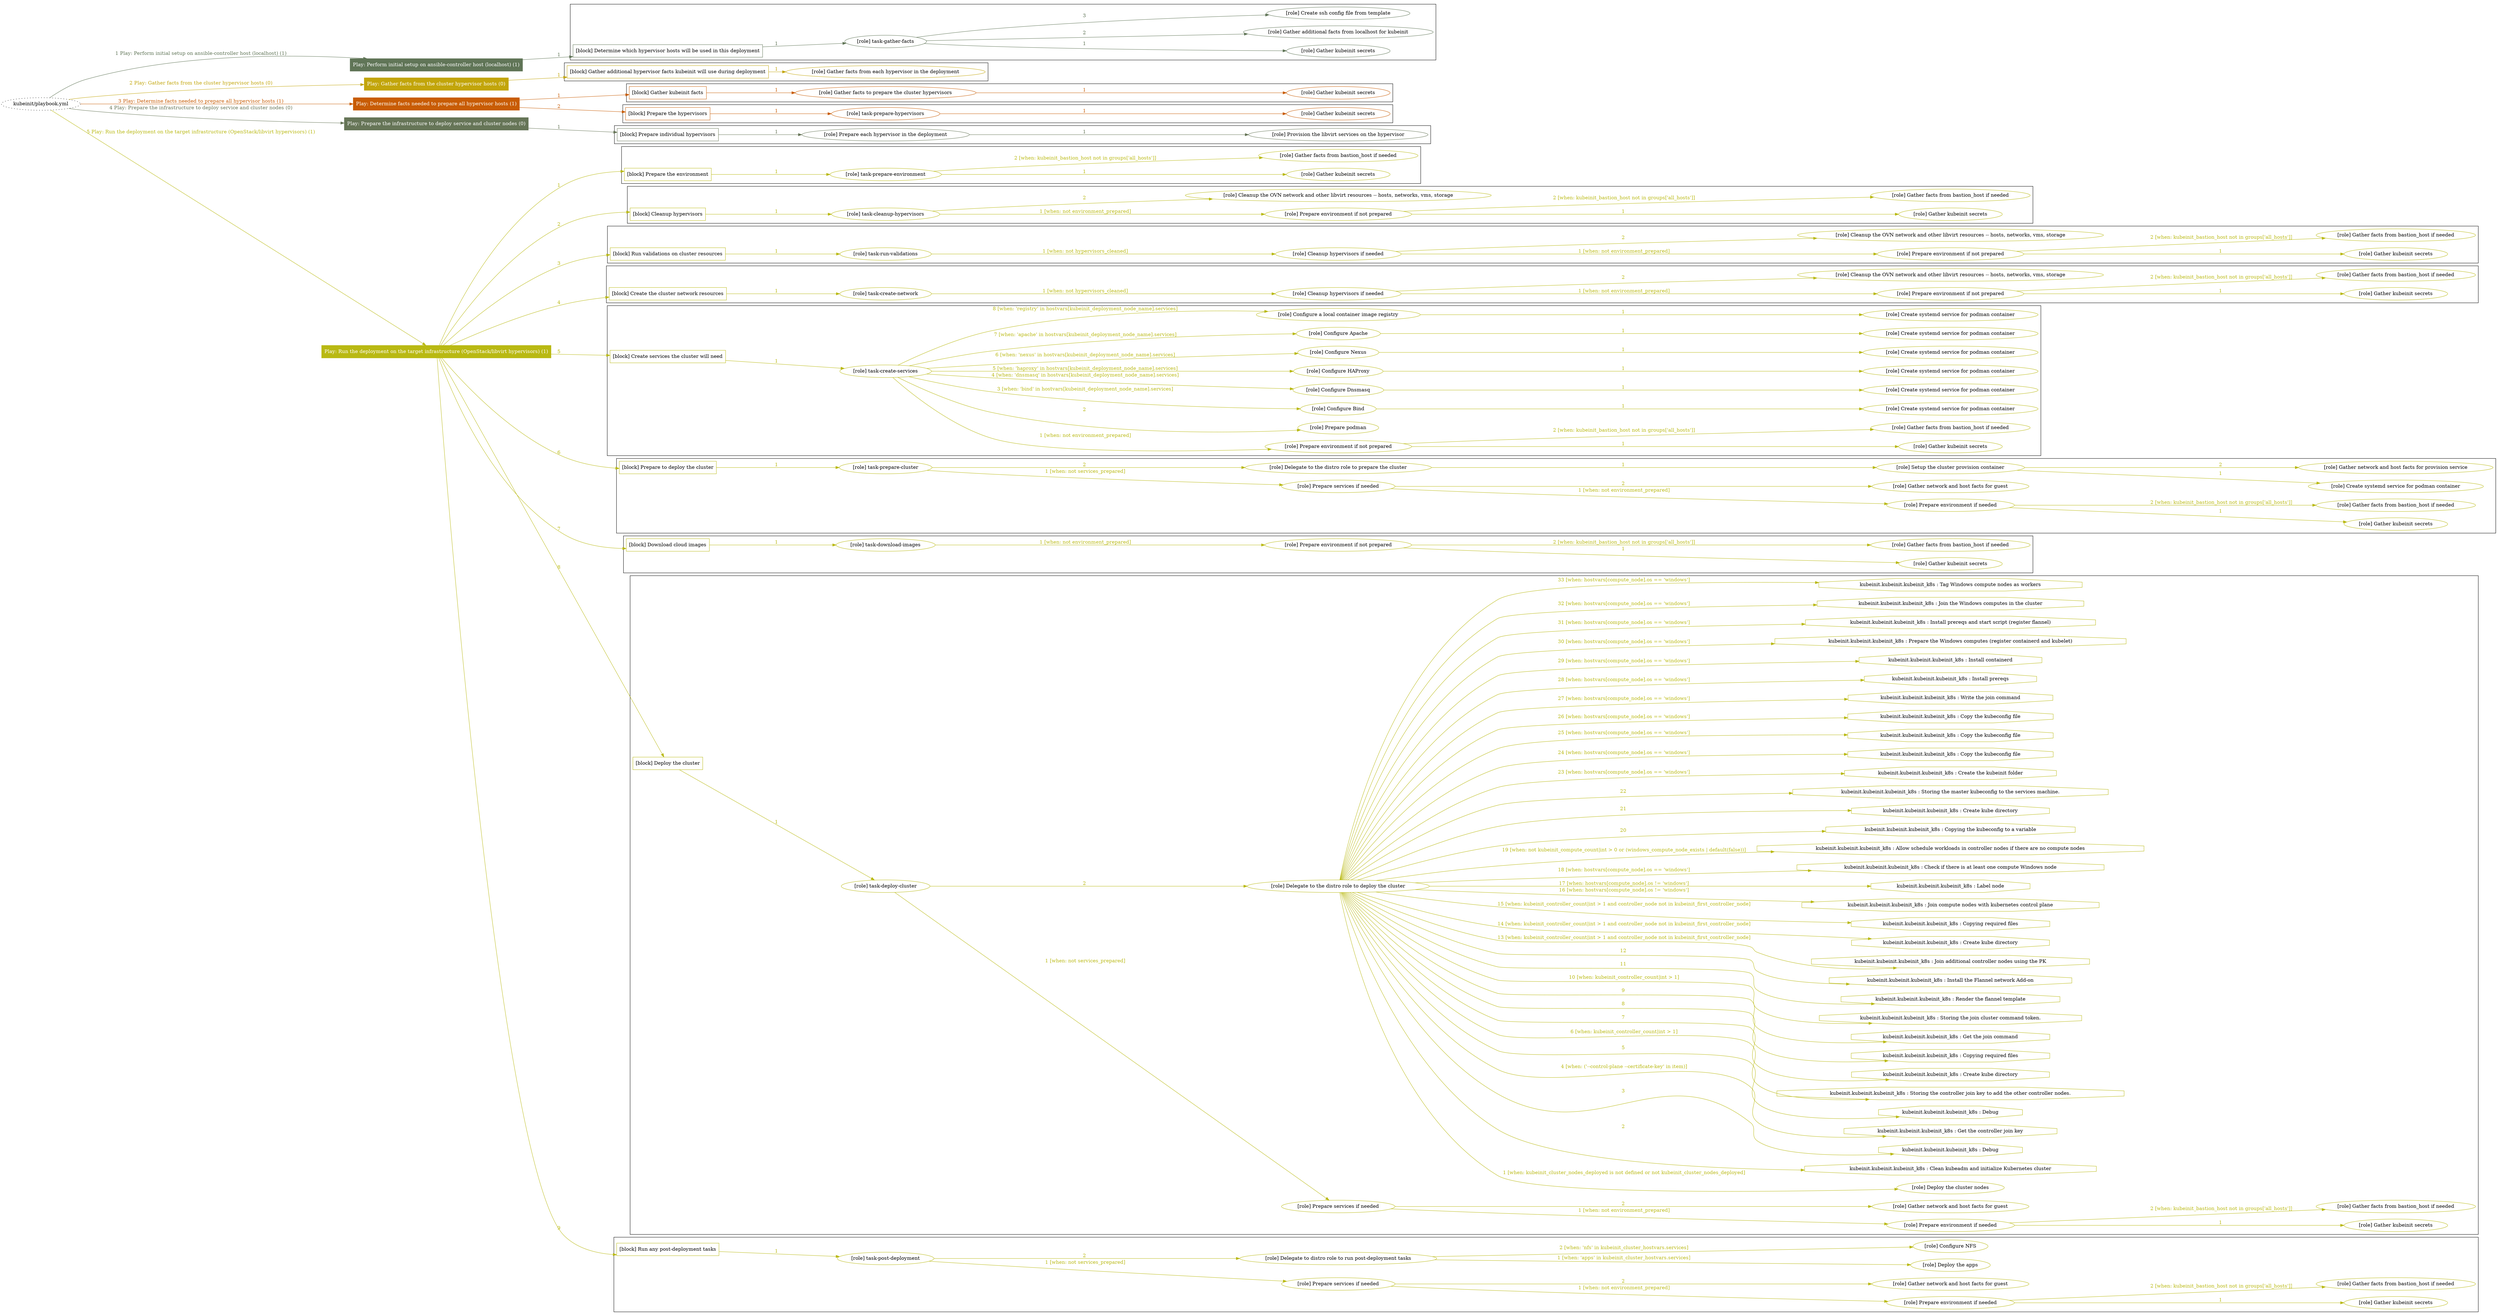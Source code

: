 digraph {
	graph [concentrate=true ordering=in rankdir=LR ratio=fill]
	edge [esep=5 sep=10]
	"kubeinit/playbook.yml" [URL="/home/runner/work/kubeinit/kubeinit/kubeinit/playbook.yml" id=playbook_54e9eeaf style=dotted]
	"kubeinit/playbook.yml" -> play_1efa5067 [label="1 Play: Perform initial setup on ansible-controller host (localhost) (1)" color="#607557" fontcolor="#607557" id=edge_play_1efa5067 labeltooltip="1 Play: Perform initial setup on ansible-controller host (localhost) (1)" tooltip="1 Play: Perform initial setup on ansible-controller host (localhost) (1)"]
	subgraph "Play: Perform initial setup on ansible-controller host (localhost) (1)" {
		play_1efa5067 [label="Play: Perform initial setup on ansible-controller host (localhost) (1)" URL="/home/runner/work/kubeinit/kubeinit/kubeinit/playbook.yml" color="#607557" fontcolor="#ffffff" id=play_1efa5067 shape=box style=filled tooltip=localhost]
		play_1efa5067 -> block_40fecd0d [label=1 color="#607557" fontcolor="#607557" id=edge_block_40fecd0d labeltooltip=1 tooltip=1]
		subgraph cluster_block_40fecd0d {
			block_40fecd0d [label="[block] Determine which hypervisor hosts will be used in this deployment" URL="/home/runner/work/kubeinit/kubeinit/kubeinit/playbook.yml" color="#607557" id=block_40fecd0d labeltooltip="Determine which hypervisor hosts will be used in this deployment" shape=box tooltip="Determine which hypervisor hosts will be used in this deployment"]
			block_40fecd0d -> role_2ac3ee0a [label="1 " color="#607557" fontcolor="#607557" id=edge_role_2ac3ee0a labeltooltip="1 " tooltip="1 "]
			subgraph "task-gather-facts" {
				role_2ac3ee0a [label="[role] task-gather-facts" URL="/home/runner/work/kubeinit/kubeinit/kubeinit/playbook.yml" color="#607557" id=role_2ac3ee0a tooltip="task-gather-facts"]
				role_2ac3ee0a -> role_0bb9c6a7 [label="1 " color="#607557" fontcolor="#607557" id=edge_role_0bb9c6a7 labeltooltip="1 " tooltip="1 "]
				subgraph "Gather kubeinit secrets" {
					role_0bb9c6a7 [label="[role] Gather kubeinit secrets" URL="/home/runner/.ansible/collections/ansible_collections/kubeinit/kubeinit/roles/kubeinit_prepare/tasks/build_hypervisors_group.yml" color="#607557" id=role_0bb9c6a7 tooltip="Gather kubeinit secrets"]
				}
				role_2ac3ee0a -> role_337f8645 [label="2 " color="#607557" fontcolor="#607557" id=edge_role_337f8645 labeltooltip="2 " tooltip="2 "]
				subgraph "Gather additional facts from localhost for kubeinit" {
					role_337f8645 [label="[role] Gather additional facts from localhost for kubeinit" URL="/home/runner/.ansible/collections/ansible_collections/kubeinit/kubeinit/roles/kubeinit_prepare/tasks/build_hypervisors_group.yml" color="#607557" id=role_337f8645 tooltip="Gather additional facts from localhost for kubeinit"]
				}
				role_2ac3ee0a -> role_195460f0 [label="3 " color="#607557" fontcolor="#607557" id=edge_role_195460f0 labeltooltip="3 " tooltip="3 "]
				subgraph "Create ssh config file from template" {
					role_195460f0 [label="[role] Create ssh config file from template" URL="/home/runner/.ansible/collections/ansible_collections/kubeinit/kubeinit/roles/kubeinit_prepare/tasks/build_hypervisors_group.yml" color="#607557" id=role_195460f0 tooltip="Create ssh config file from template"]
				}
			}
		}
	}
	"kubeinit/playbook.yml" -> play_14a6407f [label="2 Play: Gather facts from the cluster hypervisor hosts (0)" color="#c2a50a" fontcolor="#c2a50a" id=edge_play_14a6407f labeltooltip="2 Play: Gather facts from the cluster hypervisor hosts (0)" tooltip="2 Play: Gather facts from the cluster hypervisor hosts (0)"]
	subgraph "Play: Gather facts from the cluster hypervisor hosts (0)" {
		play_14a6407f [label="Play: Gather facts from the cluster hypervisor hosts (0)" URL="/home/runner/work/kubeinit/kubeinit/kubeinit/playbook.yml" color="#c2a50a" fontcolor="#ffffff" id=play_14a6407f shape=box style=filled tooltip="Play: Gather facts from the cluster hypervisor hosts (0)"]
		play_14a6407f -> block_61e99568 [label=1 color="#c2a50a" fontcolor="#c2a50a" id=edge_block_61e99568 labeltooltip=1 tooltip=1]
		subgraph cluster_block_61e99568 {
			block_61e99568 [label="[block] Gather additional hypervisor facts kubeinit will use during deployment" URL="/home/runner/work/kubeinit/kubeinit/kubeinit/playbook.yml" color="#c2a50a" id=block_61e99568 labeltooltip="Gather additional hypervisor facts kubeinit will use during deployment" shape=box tooltip="Gather additional hypervisor facts kubeinit will use during deployment"]
			block_61e99568 -> role_c21340dd [label="1 " color="#c2a50a" fontcolor="#c2a50a" id=edge_role_c21340dd labeltooltip="1 " tooltip="1 "]
			subgraph "Gather facts from each hypervisor in the deployment" {
				role_c21340dd [label="[role] Gather facts from each hypervisor in the deployment" URL="/home/runner/work/kubeinit/kubeinit/kubeinit/playbook.yml" color="#c2a50a" id=role_c21340dd tooltip="Gather facts from each hypervisor in the deployment"]
			}
		}
	}
	"kubeinit/playbook.yml" -> play_262b9ee3 [label="3 Play: Determine facts needed to prepare all hypervisor hosts (1)" color="#c85c04" fontcolor="#c85c04" id=edge_play_262b9ee3 labeltooltip="3 Play: Determine facts needed to prepare all hypervisor hosts (1)" tooltip="3 Play: Determine facts needed to prepare all hypervisor hosts (1)"]
	subgraph "Play: Determine facts needed to prepare all hypervisor hosts (1)" {
		play_262b9ee3 [label="Play: Determine facts needed to prepare all hypervisor hosts (1)" URL="/home/runner/work/kubeinit/kubeinit/kubeinit/playbook.yml" color="#c85c04" fontcolor="#ffffff" id=play_262b9ee3 shape=box style=filled tooltip=localhost]
		play_262b9ee3 -> block_fc51c1d1 [label=1 color="#c85c04" fontcolor="#c85c04" id=edge_block_fc51c1d1 labeltooltip=1 tooltip=1]
		subgraph cluster_block_fc51c1d1 {
			block_fc51c1d1 [label="[block] Gather kubeinit facts" URL="/home/runner/work/kubeinit/kubeinit/kubeinit/playbook.yml" color="#c85c04" id=block_fc51c1d1 labeltooltip="Gather kubeinit facts" shape=box tooltip="Gather kubeinit facts"]
			block_fc51c1d1 -> role_48902b17 [label="1 " color="#c85c04" fontcolor="#c85c04" id=edge_role_48902b17 labeltooltip="1 " tooltip="1 "]
			subgraph "Gather facts to prepare the cluster hypervisors" {
				role_48902b17 [label="[role] Gather facts to prepare the cluster hypervisors" URL="/home/runner/work/kubeinit/kubeinit/kubeinit/playbook.yml" color="#c85c04" id=role_48902b17 tooltip="Gather facts to prepare the cluster hypervisors"]
				role_48902b17 -> role_a875c88d [label="1 " color="#c85c04" fontcolor="#c85c04" id=edge_role_a875c88d labeltooltip="1 " tooltip="1 "]
				subgraph "Gather kubeinit secrets" {
					role_a875c88d [label="[role] Gather kubeinit secrets" URL="/home/runner/.ansible/collections/ansible_collections/kubeinit/kubeinit/roles/kubeinit_prepare/tasks/gather_kubeinit_facts.yml" color="#c85c04" id=role_a875c88d tooltip="Gather kubeinit secrets"]
				}
			}
		}
		play_262b9ee3 -> block_6caa4b85 [label=2 color="#c85c04" fontcolor="#c85c04" id=edge_block_6caa4b85 labeltooltip=2 tooltip=2]
		subgraph cluster_block_6caa4b85 {
			block_6caa4b85 [label="[block] Prepare the hypervisors" URL="/home/runner/work/kubeinit/kubeinit/kubeinit/playbook.yml" color="#c85c04" id=block_6caa4b85 labeltooltip="Prepare the hypervisors" shape=box tooltip="Prepare the hypervisors"]
			block_6caa4b85 -> role_20fb0954 [label="1 " color="#c85c04" fontcolor="#c85c04" id=edge_role_20fb0954 labeltooltip="1 " tooltip="1 "]
			subgraph "task-prepare-hypervisors" {
				role_20fb0954 [label="[role] task-prepare-hypervisors" URL="/home/runner/work/kubeinit/kubeinit/kubeinit/playbook.yml" color="#c85c04" id=role_20fb0954 tooltip="task-prepare-hypervisors"]
				role_20fb0954 -> role_e58660c1 [label="1 " color="#c85c04" fontcolor="#c85c04" id=edge_role_e58660c1 labeltooltip="1 " tooltip="1 "]
				subgraph "Gather kubeinit secrets" {
					role_e58660c1 [label="[role] Gather kubeinit secrets" URL="/home/runner/.ansible/collections/ansible_collections/kubeinit/kubeinit/roles/kubeinit_prepare/tasks/gather_kubeinit_facts.yml" color="#c85c04" id=role_e58660c1 tooltip="Gather kubeinit secrets"]
				}
			}
		}
	}
	"kubeinit/playbook.yml" -> play_c5c5776b [label="4 Play: Prepare the infrastructure to deploy service and cluster nodes (0)" color="#667557" fontcolor="#667557" id=edge_play_c5c5776b labeltooltip="4 Play: Prepare the infrastructure to deploy service and cluster nodes (0)" tooltip="4 Play: Prepare the infrastructure to deploy service and cluster nodes (0)"]
	subgraph "Play: Prepare the infrastructure to deploy service and cluster nodes (0)" {
		play_c5c5776b [label="Play: Prepare the infrastructure to deploy service and cluster nodes (0)" URL="/home/runner/work/kubeinit/kubeinit/kubeinit/playbook.yml" color="#667557" fontcolor="#ffffff" id=play_c5c5776b shape=box style=filled tooltip="Play: Prepare the infrastructure to deploy service and cluster nodes (0)"]
		play_c5c5776b -> block_4f476b91 [label=1 color="#667557" fontcolor="#667557" id=edge_block_4f476b91 labeltooltip=1 tooltip=1]
		subgraph cluster_block_4f476b91 {
			block_4f476b91 [label="[block] Prepare individual hypervisors" URL="/home/runner/work/kubeinit/kubeinit/kubeinit/playbook.yml" color="#667557" id=block_4f476b91 labeltooltip="Prepare individual hypervisors" shape=box tooltip="Prepare individual hypervisors"]
			block_4f476b91 -> role_191b2c66 [label="1 " color="#667557" fontcolor="#667557" id=edge_role_191b2c66 labeltooltip="1 " tooltip="1 "]
			subgraph "Prepare each hypervisor in the deployment" {
				role_191b2c66 [label="[role] Prepare each hypervisor in the deployment" URL="/home/runner/work/kubeinit/kubeinit/kubeinit/playbook.yml" color="#667557" id=role_191b2c66 tooltip="Prepare each hypervisor in the deployment"]
				role_191b2c66 -> role_2546a5d0 [label="1 " color="#667557" fontcolor="#667557" id=edge_role_2546a5d0 labeltooltip="1 " tooltip="1 "]
				subgraph "Provision the libvirt services on the hypervisor" {
					role_2546a5d0 [label="[role] Provision the libvirt services on the hypervisor" URL="/home/runner/.ansible/collections/ansible_collections/kubeinit/kubeinit/roles/kubeinit_prepare/tasks/prepare_hypervisor.yml" color="#667557" id=role_2546a5d0 tooltip="Provision the libvirt services on the hypervisor"]
				}
			}
		}
	}
	"kubeinit/playbook.yml" -> play_6143a1b0 [label="5 Play: Run the deployment on the target infrastructure (OpenStack/libvirt hypervisors) (1)" color="#b9b913" fontcolor="#b9b913" id=edge_play_6143a1b0 labeltooltip="5 Play: Run the deployment on the target infrastructure (OpenStack/libvirt hypervisors) (1)" tooltip="5 Play: Run the deployment on the target infrastructure (OpenStack/libvirt hypervisors) (1)"]
	subgraph "Play: Run the deployment on the target infrastructure (OpenStack/libvirt hypervisors) (1)" {
		play_6143a1b0 [label="Play: Run the deployment on the target infrastructure (OpenStack/libvirt hypervisors) (1)" URL="/home/runner/work/kubeinit/kubeinit/kubeinit/playbook.yml" color="#b9b913" fontcolor="#ffffff" id=play_6143a1b0 shape=box style=filled tooltip=localhost]
		play_6143a1b0 -> block_8cb9ab03 [label=1 color="#b9b913" fontcolor="#b9b913" id=edge_block_8cb9ab03 labeltooltip=1 tooltip=1]
		subgraph cluster_block_8cb9ab03 {
			block_8cb9ab03 [label="[block] Prepare the environment" URL="/home/runner/work/kubeinit/kubeinit/kubeinit/playbook.yml" color="#b9b913" id=block_8cb9ab03 labeltooltip="Prepare the environment" shape=box tooltip="Prepare the environment"]
			block_8cb9ab03 -> role_16449ebe [label="1 " color="#b9b913" fontcolor="#b9b913" id=edge_role_16449ebe labeltooltip="1 " tooltip="1 "]
			subgraph "task-prepare-environment" {
				role_16449ebe [label="[role] task-prepare-environment" URL="/home/runner/work/kubeinit/kubeinit/kubeinit/playbook.yml" color="#b9b913" id=role_16449ebe tooltip="task-prepare-environment"]
				role_16449ebe -> role_ecd74ed0 [label="1 " color="#b9b913" fontcolor="#b9b913" id=edge_role_ecd74ed0 labeltooltip="1 " tooltip="1 "]
				subgraph "Gather kubeinit secrets" {
					role_ecd74ed0 [label="[role] Gather kubeinit secrets" URL="/home/runner/.ansible/collections/ansible_collections/kubeinit/kubeinit/roles/kubeinit_prepare/tasks/gather_kubeinit_facts.yml" color="#b9b913" id=role_ecd74ed0 tooltip="Gather kubeinit secrets"]
				}
				role_16449ebe -> role_c8e0afaa [label="2 [when: kubeinit_bastion_host not in groups['all_hosts']]" color="#b9b913" fontcolor="#b9b913" id=edge_role_c8e0afaa labeltooltip="2 [when: kubeinit_bastion_host not in groups['all_hosts']]" tooltip="2 [when: kubeinit_bastion_host not in groups['all_hosts']]"]
				subgraph "Gather facts from bastion_host if needed" {
					role_c8e0afaa [label="[role] Gather facts from bastion_host if needed" URL="/home/runner/.ansible/collections/ansible_collections/kubeinit/kubeinit/roles/kubeinit_prepare/tasks/main.yml" color="#b9b913" id=role_c8e0afaa tooltip="Gather facts from bastion_host if needed"]
				}
			}
		}
		play_6143a1b0 -> block_e742a335 [label=2 color="#b9b913" fontcolor="#b9b913" id=edge_block_e742a335 labeltooltip=2 tooltip=2]
		subgraph cluster_block_e742a335 {
			block_e742a335 [label="[block] Cleanup hypervisors" URL="/home/runner/work/kubeinit/kubeinit/kubeinit/playbook.yml" color="#b9b913" id=block_e742a335 labeltooltip="Cleanup hypervisors" shape=box tooltip="Cleanup hypervisors"]
			block_e742a335 -> role_fddcb170 [label="1 " color="#b9b913" fontcolor="#b9b913" id=edge_role_fddcb170 labeltooltip="1 " tooltip="1 "]
			subgraph "task-cleanup-hypervisors" {
				role_fddcb170 [label="[role] task-cleanup-hypervisors" URL="/home/runner/work/kubeinit/kubeinit/kubeinit/playbook.yml" color="#b9b913" id=role_fddcb170 tooltip="task-cleanup-hypervisors"]
				role_fddcb170 -> role_d2031df0 [label="1 [when: not environment_prepared]" color="#b9b913" fontcolor="#b9b913" id=edge_role_d2031df0 labeltooltip="1 [when: not environment_prepared]" tooltip="1 [when: not environment_prepared]"]
				subgraph "Prepare environment if not prepared" {
					role_d2031df0 [label="[role] Prepare environment if not prepared" URL="/home/runner/.ansible/collections/ansible_collections/kubeinit/kubeinit/roles/kubeinit_libvirt/tasks/cleanup_hypervisors.yml" color="#b9b913" id=role_d2031df0 tooltip="Prepare environment if not prepared"]
					role_d2031df0 -> role_fd3d2810 [label="1 " color="#b9b913" fontcolor="#b9b913" id=edge_role_fd3d2810 labeltooltip="1 " tooltip="1 "]
					subgraph "Gather kubeinit secrets" {
						role_fd3d2810 [label="[role] Gather kubeinit secrets" URL="/home/runner/.ansible/collections/ansible_collections/kubeinit/kubeinit/roles/kubeinit_prepare/tasks/gather_kubeinit_facts.yml" color="#b9b913" id=role_fd3d2810 tooltip="Gather kubeinit secrets"]
					}
					role_d2031df0 -> role_79b143b8 [label="2 [when: kubeinit_bastion_host not in groups['all_hosts']]" color="#b9b913" fontcolor="#b9b913" id=edge_role_79b143b8 labeltooltip="2 [when: kubeinit_bastion_host not in groups['all_hosts']]" tooltip="2 [when: kubeinit_bastion_host not in groups['all_hosts']]"]
					subgraph "Gather facts from bastion_host if needed" {
						role_79b143b8 [label="[role] Gather facts from bastion_host if needed" URL="/home/runner/.ansible/collections/ansible_collections/kubeinit/kubeinit/roles/kubeinit_prepare/tasks/main.yml" color="#b9b913" id=role_79b143b8 tooltip="Gather facts from bastion_host if needed"]
					}
				}
				role_fddcb170 -> role_967c9c39 [label="2 " color="#b9b913" fontcolor="#b9b913" id=edge_role_967c9c39 labeltooltip="2 " tooltip="2 "]
				subgraph "Cleanup the OVN network and other libvirt resources -- hosts, networks, vms, storage" {
					role_967c9c39 [label="[role] Cleanup the OVN network and other libvirt resources -- hosts, networks, vms, storage" URL="/home/runner/.ansible/collections/ansible_collections/kubeinit/kubeinit/roles/kubeinit_libvirt/tasks/cleanup_hypervisors.yml" color="#b9b913" id=role_967c9c39 tooltip="Cleanup the OVN network and other libvirt resources -- hosts, networks, vms, storage"]
				}
			}
		}
		play_6143a1b0 -> block_7f9fa0f1 [label=3 color="#b9b913" fontcolor="#b9b913" id=edge_block_7f9fa0f1 labeltooltip=3 tooltip=3]
		subgraph cluster_block_7f9fa0f1 {
			block_7f9fa0f1 [label="[block] Run validations on cluster resources" URL="/home/runner/work/kubeinit/kubeinit/kubeinit/playbook.yml" color="#b9b913" id=block_7f9fa0f1 labeltooltip="Run validations on cluster resources" shape=box tooltip="Run validations on cluster resources"]
			block_7f9fa0f1 -> role_63b3f14d [label="1 " color="#b9b913" fontcolor="#b9b913" id=edge_role_63b3f14d labeltooltip="1 " tooltip="1 "]
			subgraph "task-run-validations" {
				role_63b3f14d [label="[role] task-run-validations" URL="/home/runner/work/kubeinit/kubeinit/kubeinit/playbook.yml" color="#b9b913" id=role_63b3f14d tooltip="task-run-validations"]
				role_63b3f14d -> role_bbb2623a [label="1 [when: not hypervisors_cleaned]" color="#b9b913" fontcolor="#b9b913" id=edge_role_bbb2623a labeltooltip="1 [when: not hypervisors_cleaned]" tooltip="1 [when: not hypervisors_cleaned]"]
				subgraph "Cleanup hypervisors if needed" {
					role_bbb2623a [label="[role] Cleanup hypervisors if needed" URL="/home/runner/.ansible/collections/ansible_collections/kubeinit/kubeinit/roles/kubeinit_validations/tasks/main.yml" color="#b9b913" id=role_bbb2623a tooltip="Cleanup hypervisors if needed"]
					role_bbb2623a -> role_2322663f [label="1 [when: not environment_prepared]" color="#b9b913" fontcolor="#b9b913" id=edge_role_2322663f labeltooltip="1 [when: not environment_prepared]" tooltip="1 [when: not environment_prepared]"]
					subgraph "Prepare environment if not prepared" {
						role_2322663f [label="[role] Prepare environment if not prepared" URL="/home/runner/.ansible/collections/ansible_collections/kubeinit/kubeinit/roles/kubeinit_libvirt/tasks/cleanup_hypervisors.yml" color="#b9b913" id=role_2322663f tooltip="Prepare environment if not prepared"]
						role_2322663f -> role_3e4bff2e [label="1 " color="#b9b913" fontcolor="#b9b913" id=edge_role_3e4bff2e labeltooltip="1 " tooltip="1 "]
						subgraph "Gather kubeinit secrets" {
							role_3e4bff2e [label="[role] Gather kubeinit secrets" URL="/home/runner/.ansible/collections/ansible_collections/kubeinit/kubeinit/roles/kubeinit_prepare/tasks/gather_kubeinit_facts.yml" color="#b9b913" id=role_3e4bff2e tooltip="Gather kubeinit secrets"]
						}
						role_2322663f -> role_300aa1fd [label="2 [when: kubeinit_bastion_host not in groups['all_hosts']]" color="#b9b913" fontcolor="#b9b913" id=edge_role_300aa1fd labeltooltip="2 [when: kubeinit_bastion_host not in groups['all_hosts']]" tooltip="2 [when: kubeinit_bastion_host not in groups['all_hosts']]"]
						subgraph "Gather facts from bastion_host if needed" {
							role_300aa1fd [label="[role] Gather facts from bastion_host if needed" URL="/home/runner/.ansible/collections/ansible_collections/kubeinit/kubeinit/roles/kubeinit_prepare/tasks/main.yml" color="#b9b913" id=role_300aa1fd tooltip="Gather facts from bastion_host if needed"]
						}
					}
					role_bbb2623a -> role_253d7508 [label="2 " color="#b9b913" fontcolor="#b9b913" id=edge_role_253d7508 labeltooltip="2 " tooltip="2 "]
					subgraph "Cleanup the OVN network and other libvirt resources -- hosts, networks, vms, storage" {
						role_253d7508 [label="[role] Cleanup the OVN network and other libvirt resources -- hosts, networks, vms, storage" URL="/home/runner/.ansible/collections/ansible_collections/kubeinit/kubeinit/roles/kubeinit_libvirt/tasks/cleanup_hypervisors.yml" color="#b9b913" id=role_253d7508 tooltip="Cleanup the OVN network and other libvirt resources -- hosts, networks, vms, storage"]
					}
				}
			}
		}
		play_6143a1b0 -> block_8fe99a62 [label=4 color="#b9b913" fontcolor="#b9b913" id=edge_block_8fe99a62 labeltooltip=4 tooltip=4]
		subgraph cluster_block_8fe99a62 {
			block_8fe99a62 [label="[block] Create the cluster network resources" URL="/home/runner/work/kubeinit/kubeinit/kubeinit/playbook.yml" color="#b9b913" id=block_8fe99a62 labeltooltip="Create the cluster network resources" shape=box tooltip="Create the cluster network resources"]
			block_8fe99a62 -> role_2a03a2ff [label="1 " color="#b9b913" fontcolor="#b9b913" id=edge_role_2a03a2ff labeltooltip="1 " tooltip="1 "]
			subgraph "task-create-network" {
				role_2a03a2ff [label="[role] task-create-network" URL="/home/runner/work/kubeinit/kubeinit/kubeinit/playbook.yml" color="#b9b913" id=role_2a03a2ff tooltip="task-create-network"]
				role_2a03a2ff -> role_71b7c4d7 [label="1 [when: not hypervisors_cleaned]" color="#b9b913" fontcolor="#b9b913" id=edge_role_71b7c4d7 labeltooltip="1 [when: not hypervisors_cleaned]" tooltip="1 [when: not hypervisors_cleaned]"]
				subgraph "Cleanup hypervisors if needed" {
					role_71b7c4d7 [label="[role] Cleanup hypervisors if needed" URL="/home/runner/.ansible/collections/ansible_collections/kubeinit/kubeinit/roles/kubeinit_libvirt/tasks/create_network.yml" color="#b9b913" id=role_71b7c4d7 tooltip="Cleanup hypervisors if needed"]
					role_71b7c4d7 -> role_00beb539 [label="1 [when: not environment_prepared]" color="#b9b913" fontcolor="#b9b913" id=edge_role_00beb539 labeltooltip="1 [when: not environment_prepared]" tooltip="1 [when: not environment_prepared]"]
					subgraph "Prepare environment if not prepared" {
						role_00beb539 [label="[role] Prepare environment if not prepared" URL="/home/runner/.ansible/collections/ansible_collections/kubeinit/kubeinit/roles/kubeinit_libvirt/tasks/cleanup_hypervisors.yml" color="#b9b913" id=role_00beb539 tooltip="Prepare environment if not prepared"]
						role_00beb539 -> role_397b8929 [label="1 " color="#b9b913" fontcolor="#b9b913" id=edge_role_397b8929 labeltooltip="1 " tooltip="1 "]
						subgraph "Gather kubeinit secrets" {
							role_397b8929 [label="[role] Gather kubeinit secrets" URL="/home/runner/.ansible/collections/ansible_collections/kubeinit/kubeinit/roles/kubeinit_prepare/tasks/gather_kubeinit_facts.yml" color="#b9b913" id=role_397b8929 tooltip="Gather kubeinit secrets"]
						}
						role_00beb539 -> role_f6bf74a6 [label="2 [when: kubeinit_bastion_host not in groups['all_hosts']]" color="#b9b913" fontcolor="#b9b913" id=edge_role_f6bf74a6 labeltooltip="2 [when: kubeinit_bastion_host not in groups['all_hosts']]" tooltip="2 [when: kubeinit_bastion_host not in groups['all_hosts']]"]
						subgraph "Gather facts from bastion_host if needed" {
							role_f6bf74a6 [label="[role] Gather facts from bastion_host if needed" URL="/home/runner/.ansible/collections/ansible_collections/kubeinit/kubeinit/roles/kubeinit_prepare/tasks/main.yml" color="#b9b913" id=role_f6bf74a6 tooltip="Gather facts from bastion_host if needed"]
						}
					}
					role_71b7c4d7 -> role_c1666dd9 [label="2 " color="#b9b913" fontcolor="#b9b913" id=edge_role_c1666dd9 labeltooltip="2 " tooltip="2 "]
					subgraph "Cleanup the OVN network and other libvirt resources -- hosts, networks, vms, storage" {
						role_c1666dd9 [label="[role] Cleanup the OVN network and other libvirt resources -- hosts, networks, vms, storage" URL="/home/runner/.ansible/collections/ansible_collections/kubeinit/kubeinit/roles/kubeinit_libvirt/tasks/cleanup_hypervisors.yml" color="#b9b913" id=role_c1666dd9 tooltip="Cleanup the OVN network and other libvirt resources -- hosts, networks, vms, storage"]
					}
				}
			}
		}
		play_6143a1b0 -> block_e3aec895 [label=5 color="#b9b913" fontcolor="#b9b913" id=edge_block_e3aec895 labeltooltip=5 tooltip=5]
		subgraph cluster_block_e3aec895 {
			block_e3aec895 [label="[block] Create services the cluster will need" URL="/home/runner/work/kubeinit/kubeinit/kubeinit/playbook.yml" color="#b9b913" id=block_e3aec895 labeltooltip="Create services the cluster will need" shape=box tooltip="Create services the cluster will need"]
			block_e3aec895 -> role_189af7e7 [label="1 " color="#b9b913" fontcolor="#b9b913" id=edge_role_189af7e7 labeltooltip="1 " tooltip="1 "]
			subgraph "task-create-services" {
				role_189af7e7 [label="[role] task-create-services" URL="/home/runner/work/kubeinit/kubeinit/kubeinit/playbook.yml" color="#b9b913" id=role_189af7e7 tooltip="task-create-services"]
				role_189af7e7 -> role_256fe294 [label="1 [when: not environment_prepared]" color="#b9b913" fontcolor="#b9b913" id=edge_role_256fe294 labeltooltip="1 [when: not environment_prepared]" tooltip="1 [when: not environment_prepared]"]
				subgraph "Prepare environment if not prepared" {
					role_256fe294 [label="[role] Prepare environment if not prepared" URL="/home/runner/.ansible/collections/ansible_collections/kubeinit/kubeinit/roles/kubeinit_services/tasks/main.yml" color="#b9b913" id=role_256fe294 tooltip="Prepare environment if not prepared"]
					role_256fe294 -> role_3eac35f0 [label="1 " color="#b9b913" fontcolor="#b9b913" id=edge_role_3eac35f0 labeltooltip="1 " tooltip="1 "]
					subgraph "Gather kubeinit secrets" {
						role_3eac35f0 [label="[role] Gather kubeinit secrets" URL="/home/runner/.ansible/collections/ansible_collections/kubeinit/kubeinit/roles/kubeinit_prepare/tasks/gather_kubeinit_facts.yml" color="#b9b913" id=role_3eac35f0 tooltip="Gather kubeinit secrets"]
					}
					role_256fe294 -> role_6d46c560 [label="2 [when: kubeinit_bastion_host not in groups['all_hosts']]" color="#b9b913" fontcolor="#b9b913" id=edge_role_6d46c560 labeltooltip="2 [when: kubeinit_bastion_host not in groups['all_hosts']]" tooltip="2 [when: kubeinit_bastion_host not in groups['all_hosts']]"]
					subgraph "Gather facts from bastion_host if needed" {
						role_6d46c560 [label="[role] Gather facts from bastion_host if needed" URL="/home/runner/.ansible/collections/ansible_collections/kubeinit/kubeinit/roles/kubeinit_prepare/tasks/main.yml" color="#b9b913" id=role_6d46c560 tooltip="Gather facts from bastion_host if needed"]
					}
				}
				role_189af7e7 -> role_1670be9a [label="2 " color="#b9b913" fontcolor="#b9b913" id=edge_role_1670be9a labeltooltip="2 " tooltip="2 "]
				subgraph "Prepare podman" {
					role_1670be9a [label="[role] Prepare podman" URL="/home/runner/.ansible/collections/ansible_collections/kubeinit/kubeinit/roles/kubeinit_services/tasks/00_create_service_pod.yml" color="#b9b913" id=role_1670be9a tooltip="Prepare podman"]
				}
				role_189af7e7 -> role_79d3f428 [label="3 [when: 'bind' in hostvars[kubeinit_deployment_node_name].services]" color="#b9b913" fontcolor="#b9b913" id=edge_role_79d3f428 labeltooltip="3 [when: 'bind' in hostvars[kubeinit_deployment_node_name].services]" tooltip="3 [when: 'bind' in hostvars[kubeinit_deployment_node_name].services]"]
				subgraph "Configure Bind" {
					role_79d3f428 [label="[role] Configure Bind" URL="/home/runner/.ansible/collections/ansible_collections/kubeinit/kubeinit/roles/kubeinit_services/tasks/start_services_containers.yml" color="#b9b913" id=role_79d3f428 tooltip="Configure Bind"]
					role_79d3f428 -> role_f3c29431 [label="1 " color="#b9b913" fontcolor="#b9b913" id=edge_role_f3c29431 labeltooltip="1 " tooltip="1 "]
					subgraph "Create systemd service for podman container" {
						role_f3c29431 [label="[role] Create systemd service for podman container" URL="/home/runner/.ansible/collections/ansible_collections/kubeinit/kubeinit/roles/kubeinit_bind/tasks/main.yml" color="#b9b913" id=role_f3c29431 tooltip="Create systemd service for podman container"]
					}
				}
				role_189af7e7 -> role_8db40d9c [label="4 [when: 'dnsmasq' in hostvars[kubeinit_deployment_node_name].services]" color="#b9b913" fontcolor="#b9b913" id=edge_role_8db40d9c labeltooltip="4 [when: 'dnsmasq' in hostvars[kubeinit_deployment_node_name].services]" tooltip="4 [when: 'dnsmasq' in hostvars[kubeinit_deployment_node_name].services]"]
				subgraph "Configure Dnsmasq" {
					role_8db40d9c [label="[role] Configure Dnsmasq" URL="/home/runner/.ansible/collections/ansible_collections/kubeinit/kubeinit/roles/kubeinit_services/tasks/start_services_containers.yml" color="#b9b913" id=role_8db40d9c tooltip="Configure Dnsmasq"]
					role_8db40d9c -> role_37400744 [label="1 " color="#b9b913" fontcolor="#b9b913" id=edge_role_37400744 labeltooltip="1 " tooltip="1 "]
					subgraph "Create systemd service for podman container" {
						role_37400744 [label="[role] Create systemd service for podman container" URL="/home/runner/.ansible/collections/ansible_collections/kubeinit/kubeinit/roles/kubeinit_dnsmasq/tasks/main.yml" color="#b9b913" id=role_37400744 tooltip="Create systemd service for podman container"]
					}
				}
				role_189af7e7 -> role_9ae14ee4 [label="5 [when: 'haproxy' in hostvars[kubeinit_deployment_node_name].services]" color="#b9b913" fontcolor="#b9b913" id=edge_role_9ae14ee4 labeltooltip="5 [when: 'haproxy' in hostvars[kubeinit_deployment_node_name].services]" tooltip="5 [when: 'haproxy' in hostvars[kubeinit_deployment_node_name].services]"]
				subgraph "Configure HAProxy" {
					role_9ae14ee4 [label="[role] Configure HAProxy" URL="/home/runner/.ansible/collections/ansible_collections/kubeinit/kubeinit/roles/kubeinit_services/tasks/start_services_containers.yml" color="#b9b913" id=role_9ae14ee4 tooltip="Configure HAProxy"]
					role_9ae14ee4 -> role_b06118db [label="1 " color="#b9b913" fontcolor="#b9b913" id=edge_role_b06118db labeltooltip="1 " tooltip="1 "]
					subgraph "Create systemd service for podman container" {
						role_b06118db [label="[role] Create systemd service for podman container" URL="/home/runner/.ansible/collections/ansible_collections/kubeinit/kubeinit/roles/kubeinit_haproxy/tasks/main.yml" color="#b9b913" id=role_b06118db tooltip="Create systemd service for podman container"]
					}
				}
				role_189af7e7 -> role_ff5b8202 [label="6 [when: 'nexus' in hostvars[kubeinit_deployment_node_name].services]" color="#b9b913" fontcolor="#b9b913" id=edge_role_ff5b8202 labeltooltip="6 [when: 'nexus' in hostvars[kubeinit_deployment_node_name].services]" tooltip="6 [when: 'nexus' in hostvars[kubeinit_deployment_node_name].services]"]
				subgraph "Configure Nexus" {
					role_ff5b8202 [label="[role] Configure Nexus" URL="/home/runner/.ansible/collections/ansible_collections/kubeinit/kubeinit/roles/kubeinit_services/tasks/start_services_containers.yml" color="#b9b913" id=role_ff5b8202 tooltip="Configure Nexus"]
					role_ff5b8202 -> role_6fde3bf1 [label="1 " color="#b9b913" fontcolor="#b9b913" id=edge_role_6fde3bf1 labeltooltip="1 " tooltip="1 "]
					subgraph "Create systemd service for podman container" {
						role_6fde3bf1 [label="[role] Create systemd service for podman container" URL="/home/runner/.ansible/collections/ansible_collections/kubeinit/kubeinit/roles/kubeinit_nexus/tasks/main.yml" color="#b9b913" id=role_6fde3bf1 tooltip="Create systemd service for podman container"]
					}
				}
				role_189af7e7 -> role_9617a3c2 [label="7 [when: 'apache' in hostvars[kubeinit_deployment_node_name].services]" color="#b9b913" fontcolor="#b9b913" id=edge_role_9617a3c2 labeltooltip="7 [when: 'apache' in hostvars[kubeinit_deployment_node_name].services]" tooltip="7 [when: 'apache' in hostvars[kubeinit_deployment_node_name].services]"]
				subgraph "Configure Apache" {
					role_9617a3c2 [label="[role] Configure Apache" URL="/home/runner/.ansible/collections/ansible_collections/kubeinit/kubeinit/roles/kubeinit_services/tasks/start_services_containers.yml" color="#b9b913" id=role_9617a3c2 tooltip="Configure Apache"]
					role_9617a3c2 -> role_aabe4f9f [label="1 " color="#b9b913" fontcolor="#b9b913" id=edge_role_aabe4f9f labeltooltip="1 " tooltip="1 "]
					subgraph "Create systemd service for podman container" {
						role_aabe4f9f [label="[role] Create systemd service for podman container" URL="/home/runner/.ansible/collections/ansible_collections/kubeinit/kubeinit/roles/kubeinit_apache/tasks/main.yml" color="#b9b913" id=role_aabe4f9f tooltip="Create systemd service for podman container"]
					}
				}
				role_189af7e7 -> role_1e37d2ee [label="8 [when: 'registry' in hostvars[kubeinit_deployment_node_name].services]" color="#b9b913" fontcolor="#b9b913" id=edge_role_1e37d2ee labeltooltip="8 [when: 'registry' in hostvars[kubeinit_deployment_node_name].services]" tooltip="8 [when: 'registry' in hostvars[kubeinit_deployment_node_name].services]"]
				subgraph "Configure a local container image registry" {
					role_1e37d2ee [label="[role] Configure a local container image registry" URL="/home/runner/.ansible/collections/ansible_collections/kubeinit/kubeinit/roles/kubeinit_services/tasks/start_services_containers.yml" color="#b9b913" id=role_1e37d2ee tooltip="Configure a local container image registry"]
					role_1e37d2ee -> role_c736b9dd [label="1 " color="#b9b913" fontcolor="#b9b913" id=edge_role_c736b9dd labeltooltip="1 " tooltip="1 "]
					subgraph "Create systemd service for podman container" {
						role_c736b9dd [label="[role] Create systemd service for podman container" URL="/home/runner/.ansible/collections/ansible_collections/kubeinit/kubeinit/roles/kubeinit_registry/tasks/main.yml" color="#b9b913" id=role_c736b9dd tooltip="Create systemd service for podman container"]
					}
				}
			}
		}
		play_6143a1b0 -> block_d93bb419 [label=6 color="#b9b913" fontcolor="#b9b913" id=edge_block_d93bb419 labeltooltip=6 tooltip=6]
		subgraph cluster_block_d93bb419 {
			block_d93bb419 [label="[block] Prepare to deploy the cluster" URL="/home/runner/work/kubeinit/kubeinit/kubeinit/playbook.yml" color="#b9b913" id=block_d93bb419 labeltooltip="Prepare to deploy the cluster" shape=box tooltip="Prepare to deploy the cluster"]
			block_d93bb419 -> role_d657c39a [label="1 " color="#b9b913" fontcolor="#b9b913" id=edge_role_d657c39a labeltooltip="1 " tooltip="1 "]
			subgraph "task-prepare-cluster" {
				role_d657c39a [label="[role] task-prepare-cluster" URL="/home/runner/work/kubeinit/kubeinit/kubeinit/playbook.yml" color="#b9b913" id=role_d657c39a tooltip="task-prepare-cluster"]
				role_d657c39a -> role_a3458354 [label="1 [when: not services_prepared]" color="#b9b913" fontcolor="#b9b913" id=edge_role_a3458354 labeltooltip="1 [when: not services_prepared]" tooltip="1 [when: not services_prepared]"]
				subgraph "Prepare services if needed" {
					role_a3458354 [label="[role] Prepare services if needed" URL="/home/runner/.ansible/collections/ansible_collections/kubeinit/kubeinit/roles/kubeinit_prepare/tasks/prepare_cluster.yml" color="#b9b913" id=role_a3458354 tooltip="Prepare services if needed"]
					role_a3458354 -> role_bfc1cc23 [label="1 [when: not environment_prepared]" color="#b9b913" fontcolor="#b9b913" id=edge_role_bfc1cc23 labeltooltip="1 [when: not environment_prepared]" tooltip="1 [when: not environment_prepared]"]
					subgraph "Prepare environment if needed" {
						role_bfc1cc23 [label="[role] Prepare environment if needed" URL="/home/runner/.ansible/collections/ansible_collections/kubeinit/kubeinit/roles/kubeinit_services/tasks/prepare_services.yml" color="#b9b913" id=role_bfc1cc23 tooltip="Prepare environment if needed"]
						role_bfc1cc23 -> role_b560c7f7 [label="1 " color="#b9b913" fontcolor="#b9b913" id=edge_role_b560c7f7 labeltooltip="1 " tooltip="1 "]
						subgraph "Gather kubeinit secrets" {
							role_b560c7f7 [label="[role] Gather kubeinit secrets" URL="/home/runner/.ansible/collections/ansible_collections/kubeinit/kubeinit/roles/kubeinit_prepare/tasks/gather_kubeinit_facts.yml" color="#b9b913" id=role_b560c7f7 tooltip="Gather kubeinit secrets"]
						}
						role_bfc1cc23 -> role_4afcfeaa [label="2 [when: kubeinit_bastion_host not in groups['all_hosts']]" color="#b9b913" fontcolor="#b9b913" id=edge_role_4afcfeaa labeltooltip="2 [when: kubeinit_bastion_host not in groups['all_hosts']]" tooltip="2 [when: kubeinit_bastion_host not in groups['all_hosts']]"]
						subgraph "Gather facts from bastion_host if needed" {
							role_4afcfeaa [label="[role] Gather facts from bastion_host if needed" URL="/home/runner/.ansible/collections/ansible_collections/kubeinit/kubeinit/roles/kubeinit_prepare/tasks/main.yml" color="#b9b913" id=role_4afcfeaa tooltip="Gather facts from bastion_host if needed"]
						}
					}
					role_a3458354 -> role_5448fa2e [label="2 " color="#b9b913" fontcolor="#b9b913" id=edge_role_5448fa2e labeltooltip="2 " tooltip="2 "]
					subgraph "Gather network and host facts for guest" {
						role_5448fa2e [label="[role] Gather network and host facts for guest" URL="/home/runner/.ansible/collections/ansible_collections/kubeinit/kubeinit/roles/kubeinit_services/tasks/prepare_services.yml" color="#b9b913" id=role_5448fa2e tooltip="Gather network and host facts for guest"]
					}
				}
				role_d657c39a -> role_33f57c20 [label="2 " color="#b9b913" fontcolor="#b9b913" id=edge_role_33f57c20 labeltooltip="2 " tooltip="2 "]
				subgraph "Delegate to the distro role to prepare the cluster" {
					role_33f57c20 [label="[role] Delegate to the distro role to prepare the cluster" URL="/home/runner/.ansible/collections/ansible_collections/kubeinit/kubeinit/roles/kubeinit_prepare/tasks/prepare_cluster.yml" color="#b9b913" id=role_33f57c20 tooltip="Delegate to the distro role to prepare the cluster"]
					role_33f57c20 -> role_a63c9064 [label="1 " color="#b9b913" fontcolor="#b9b913" id=edge_role_a63c9064 labeltooltip="1 " tooltip="1 "]
					subgraph "Setup the cluster provision container" {
						role_a63c9064 [label="[role] Setup the cluster provision container" URL="/home/runner/.ansible/collections/ansible_collections/kubeinit/kubeinit/roles/kubeinit_k8s/tasks/prepare_cluster.yml" color="#b9b913" id=role_a63c9064 tooltip="Setup the cluster provision container"]
						role_a63c9064 -> role_953d06f4 [label="1 " color="#b9b913" fontcolor="#b9b913" id=edge_role_953d06f4 labeltooltip="1 " tooltip="1 "]
						subgraph "Create systemd service for podman container" {
							role_953d06f4 [label="[role] Create systemd service for podman container" URL="/home/runner/.ansible/collections/ansible_collections/kubeinit/kubeinit/roles/kubeinit_services/tasks/create_provision_container.yml" color="#b9b913" id=role_953d06f4 tooltip="Create systemd service for podman container"]
						}
						role_a63c9064 -> role_05aa1b51 [label="2 " color="#b9b913" fontcolor="#b9b913" id=edge_role_05aa1b51 labeltooltip="2 " tooltip="2 "]
						subgraph "Gather network and host facts for provision service" {
							role_05aa1b51 [label="[role] Gather network and host facts for provision service" URL="/home/runner/.ansible/collections/ansible_collections/kubeinit/kubeinit/roles/kubeinit_services/tasks/create_provision_container.yml" color="#b9b913" id=role_05aa1b51 tooltip="Gather network and host facts for provision service"]
						}
					}
				}
			}
		}
		play_6143a1b0 -> block_af2e948f [label=7 color="#b9b913" fontcolor="#b9b913" id=edge_block_af2e948f labeltooltip=7 tooltip=7]
		subgraph cluster_block_af2e948f {
			block_af2e948f [label="[block] Download cloud images" URL="/home/runner/work/kubeinit/kubeinit/kubeinit/playbook.yml" color="#b9b913" id=block_af2e948f labeltooltip="Download cloud images" shape=box tooltip="Download cloud images"]
			block_af2e948f -> role_308f839e [label="1 " color="#b9b913" fontcolor="#b9b913" id=edge_role_308f839e labeltooltip="1 " tooltip="1 "]
			subgraph "task-download-images" {
				role_308f839e [label="[role] task-download-images" URL="/home/runner/work/kubeinit/kubeinit/kubeinit/playbook.yml" color="#b9b913" id=role_308f839e tooltip="task-download-images"]
				role_308f839e -> role_4c3537ee [label="1 [when: not environment_prepared]" color="#b9b913" fontcolor="#b9b913" id=edge_role_4c3537ee labeltooltip="1 [when: not environment_prepared]" tooltip="1 [when: not environment_prepared]"]
				subgraph "Prepare environment if not prepared" {
					role_4c3537ee [label="[role] Prepare environment if not prepared" URL="/home/runner/.ansible/collections/ansible_collections/kubeinit/kubeinit/roles/kubeinit_libvirt/tasks/download_cloud_images.yml" color="#b9b913" id=role_4c3537ee tooltip="Prepare environment if not prepared"]
					role_4c3537ee -> role_6a225164 [label="1 " color="#b9b913" fontcolor="#b9b913" id=edge_role_6a225164 labeltooltip="1 " tooltip="1 "]
					subgraph "Gather kubeinit secrets" {
						role_6a225164 [label="[role] Gather kubeinit secrets" URL="/home/runner/.ansible/collections/ansible_collections/kubeinit/kubeinit/roles/kubeinit_prepare/tasks/gather_kubeinit_facts.yml" color="#b9b913" id=role_6a225164 tooltip="Gather kubeinit secrets"]
					}
					role_4c3537ee -> role_e7da3a96 [label="2 [when: kubeinit_bastion_host not in groups['all_hosts']]" color="#b9b913" fontcolor="#b9b913" id=edge_role_e7da3a96 labeltooltip="2 [when: kubeinit_bastion_host not in groups['all_hosts']]" tooltip="2 [when: kubeinit_bastion_host not in groups['all_hosts']]"]
					subgraph "Gather facts from bastion_host if needed" {
						role_e7da3a96 [label="[role] Gather facts from bastion_host if needed" URL="/home/runner/.ansible/collections/ansible_collections/kubeinit/kubeinit/roles/kubeinit_prepare/tasks/main.yml" color="#b9b913" id=role_e7da3a96 tooltip="Gather facts from bastion_host if needed"]
					}
				}
			}
		}
		play_6143a1b0 -> block_4fb0a275 [label=8 color="#b9b913" fontcolor="#b9b913" id=edge_block_4fb0a275 labeltooltip=8 tooltip=8]
		subgraph cluster_block_4fb0a275 {
			block_4fb0a275 [label="[block] Deploy the cluster" URL="/home/runner/work/kubeinit/kubeinit/kubeinit/playbook.yml" color="#b9b913" id=block_4fb0a275 labeltooltip="Deploy the cluster" shape=box tooltip="Deploy the cluster"]
			block_4fb0a275 -> role_bfc7d141 [label="1 " color="#b9b913" fontcolor="#b9b913" id=edge_role_bfc7d141 labeltooltip="1 " tooltip="1 "]
			subgraph "task-deploy-cluster" {
				role_bfc7d141 [label="[role] task-deploy-cluster" URL="/home/runner/work/kubeinit/kubeinit/kubeinit/playbook.yml" color="#b9b913" id=role_bfc7d141 tooltip="task-deploy-cluster"]
				role_bfc7d141 -> role_9141d821 [label="1 [when: not services_prepared]" color="#b9b913" fontcolor="#b9b913" id=edge_role_9141d821 labeltooltip="1 [when: not services_prepared]" tooltip="1 [when: not services_prepared]"]
				subgraph "Prepare services if needed" {
					role_9141d821 [label="[role] Prepare services if needed" URL="/home/runner/.ansible/collections/ansible_collections/kubeinit/kubeinit/roles/kubeinit_prepare/tasks/deploy_cluster.yml" color="#b9b913" id=role_9141d821 tooltip="Prepare services if needed"]
					role_9141d821 -> role_b6f6f288 [label="1 [when: not environment_prepared]" color="#b9b913" fontcolor="#b9b913" id=edge_role_b6f6f288 labeltooltip="1 [when: not environment_prepared]" tooltip="1 [when: not environment_prepared]"]
					subgraph "Prepare environment if needed" {
						role_b6f6f288 [label="[role] Prepare environment if needed" URL="/home/runner/.ansible/collections/ansible_collections/kubeinit/kubeinit/roles/kubeinit_services/tasks/prepare_services.yml" color="#b9b913" id=role_b6f6f288 tooltip="Prepare environment if needed"]
						role_b6f6f288 -> role_44e00a42 [label="1 " color="#b9b913" fontcolor="#b9b913" id=edge_role_44e00a42 labeltooltip="1 " tooltip="1 "]
						subgraph "Gather kubeinit secrets" {
							role_44e00a42 [label="[role] Gather kubeinit secrets" URL="/home/runner/.ansible/collections/ansible_collections/kubeinit/kubeinit/roles/kubeinit_prepare/tasks/gather_kubeinit_facts.yml" color="#b9b913" id=role_44e00a42 tooltip="Gather kubeinit secrets"]
						}
						role_b6f6f288 -> role_4a761a81 [label="2 [when: kubeinit_bastion_host not in groups['all_hosts']]" color="#b9b913" fontcolor="#b9b913" id=edge_role_4a761a81 labeltooltip="2 [when: kubeinit_bastion_host not in groups['all_hosts']]" tooltip="2 [when: kubeinit_bastion_host not in groups['all_hosts']]"]
						subgraph "Gather facts from bastion_host if needed" {
							role_4a761a81 [label="[role] Gather facts from bastion_host if needed" URL="/home/runner/.ansible/collections/ansible_collections/kubeinit/kubeinit/roles/kubeinit_prepare/tasks/main.yml" color="#b9b913" id=role_4a761a81 tooltip="Gather facts from bastion_host if needed"]
						}
					}
					role_9141d821 -> role_9085f883 [label="2 " color="#b9b913" fontcolor="#b9b913" id=edge_role_9085f883 labeltooltip="2 " tooltip="2 "]
					subgraph "Gather network and host facts for guest" {
						role_9085f883 [label="[role] Gather network and host facts for guest" URL="/home/runner/.ansible/collections/ansible_collections/kubeinit/kubeinit/roles/kubeinit_services/tasks/prepare_services.yml" color="#b9b913" id=role_9085f883 tooltip="Gather network and host facts for guest"]
					}
				}
				role_bfc7d141 -> role_41d40b22 [label="2 " color="#b9b913" fontcolor="#b9b913" id=edge_role_41d40b22 labeltooltip="2 " tooltip="2 "]
				subgraph "Delegate to the distro role to deploy the cluster" {
					role_41d40b22 [label="[role] Delegate to the distro role to deploy the cluster" URL="/home/runner/.ansible/collections/ansible_collections/kubeinit/kubeinit/roles/kubeinit_prepare/tasks/deploy_cluster.yml" color="#b9b913" id=role_41d40b22 tooltip="Delegate to the distro role to deploy the cluster"]
					role_41d40b22 -> role_06b7f457 [label="1 [when: kubeinit_cluster_nodes_deployed is not defined or not kubeinit_cluster_nodes_deployed]" color="#b9b913" fontcolor="#b9b913" id=edge_role_06b7f457 labeltooltip="1 [when: kubeinit_cluster_nodes_deployed is not defined or not kubeinit_cluster_nodes_deployed]" tooltip="1 [when: kubeinit_cluster_nodes_deployed is not defined or not kubeinit_cluster_nodes_deployed]"]
					subgraph "Deploy the cluster nodes" {
						role_06b7f457 [label="[role] Deploy the cluster nodes" URL="/home/runner/.ansible/collections/ansible_collections/kubeinit/kubeinit/roles/kubeinit_k8s/tasks/main.yml" color="#b9b913" id=role_06b7f457 tooltip="Deploy the cluster nodes"]
					}
					task_9d3db7b8 [label="kubeinit.kubeinit.kubeinit_k8s : Clean kubeadm and initialize Kubernetes cluster" URL="/home/runner/.ansible/collections/ansible_collections/kubeinit/kubeinit/roles/kubeinit_k8s/tasks/main.yml" color="#b9b913" id=task_9d3db7b8 shape=octagon tooltip="kubeinit.kubeinit.kubeinit_k8s : Clean kubeadm and initialize Kubernetes cluster"]
					role_41d40b22 -> task_9d3db7b8 [label="2 " color="#b9b913" fontcolor="#b9b913" id=edge_task_9d3db7b8 labeltooltip="2 " tooltip="2 "]
					task_0fd6310f [label="kubeinit.kubeinit.kubeinit_k8s : Debug" URL="/home/runner/.ansible/collections/ansible_collections/kubeinit/kubeinit/roles/kubeinit_k8s/tasks/main.yml" color="#b9b913" id=task_0fd6310f shape=octagon tooltip="kubeinit.kubeinit.kubeinit_k8s : Debug"]
					role_41d40b22 -> task_0fd6310f [label="3 " color="#b9b913" fontcolor="#b9b913" id=edge_task_0fd6310f labeltooltip="3 " tooltip="3 "]
					task_b4c692f8 [label="kubeinit.kubeinit.kubeinit_k8s : Get the controller join key" URL="/home/runner/.ansible/collections/ansible_collections/kubeinit/kubeinit/roles/kubeinit_k8s/tasks/main.yml" color="#b9b913" id=task_b4c692f8 shape=octagon tooltip="kubeinit.kubeinit.kubeinit_k8s : Get the controller join key"]
					role_41d40b22 -> task_b4c692f8 [label="4 [when: ('--control-plane --certificate-key' in item)]" color="#b9b913" fontcolor="#b9b913" id=edge_task_b4c692f8 labeltooltip="4 [when: ('--control-plane --certificate-key' in item)]" tooltip="4 [when: ('--control-plane --certificate-key' in item)]"]
					task_29b7e4cc [label="kubeinit.kubeinit.kubeinit_k8s : Debug" URL="/home/runner/.ansible/collections/ansible_collections/kubeinit/kubeinit/roles/kubeinit_k8s/tasks/main.yml" color="#b9b913" id=task_29b7e4cc shape=octagon tooltip="kubeinit.kubeinit.kubeinit_k8s : Debug"]
					role_41d40b22 -> task_29b7e4cc [label="5 " color="#b9b913" fontcolor="#b9b913" id=edge_task_29b7e4cc labeltooltip="5 " tooltip="5 "]
					task_6e97504c [label="kubeinit.kubeinit.kubeinit_k8s : Storing the controller join key to add the other controller nodes." URL="/home/runner/.ansible/collections/ansible_collections/kubeinit/kubeinit/roles/kubeinit_k8s/tasks/main.yml" color="#b9b913" id=task_6e97504c shape=octagon tooltip="kubeinit.kubeinit.kubeinit_k8s : Storing the controller join key to add the other controller nodes."]
					role_41d40b22 -> task_6e97504c [label="6 [when: kubeinit_controller_count|int > 1]" color="#b9b913" fontcolor="#b9b913" id=edge_task_6e97504c labeltooltip="6 [when: kubeinit_controller_count|int > 1]" tooltip="6 [when: kubeinit_controller_count|int > 1]"]
					task_b18b4460 [label="kubeinit.kubeinit.kubeinit_k8s : Create kube directory" URL="/home/runner/.ansible/collections/ansible_collections/kubeinit/kubeinit/roles/kubeinit_k8s/tasks/main.yml" color="#b9b913" id=task_b18b4460 shape=octagon tooltip="kubeinit.kubeinit.kubeinit_k8s : Create kube directory"]
					role_41d40b22 -> task_b18b4460 [label="7 " color="#b9b913" fontcolor="#b9b913" id=edge_task_b18b4460 labeltooltip="7 " tooltip="7 "]
					task_af8faf52 [label="kubeinit.kubeinit.kubeinit_k8s : Copying required files" URL="/home/runner/.ansible/collections/ansible_collections/kubeinit/kubeinit/roles/kubeinit_k8s/tasks/main.yml" color="#b9b913" id=task_af8faf52 shape=octagon tooltip="kubeinit.kubeinit.kubeinit_k8s : Copying required files"]
					role_41d40b22 -> task_af8faf52 [label="8 " color="#b9b913" fontcolor="#b9b913" id=edge_task_af8faf52 labeltooltip="8 " tooltip="8 "]
					task_97002276 [label="kubeinit.kubeinit.kubeinit_k8s : Get the join command" URL="/home/runner/.ansible/collections/ansible_collections/kubeinit/kubeinit/roles/kubeinit_k8s/tasks/main.yml" color="#b9b913" id=task_97002276 shape=octagon tooltip="kubeinit.kubeinit.kubeinit_k8s : Get the join command"]
					role_41d40b22 -> task_97002276 [label="9 " color="#b9b913" fontcolor="#b9b913" id=edge_task_97002276 labeltooltip="9 " tooltip="9 "]
					task_6f9449cb [label="kubeinit.kubeinit.kubeinit_k8s : Storing the join cluster command token." URL="/home/runner/.ansible/collections/ansible_collections/kubeinit/kubeinit/roles/kubeinit_k8s/tasks/main.yml" color="#b9b913" id=task_6f9449cb shape=octagon tooltip="kubeinit.kubeinit.kubeinit_k8s : Storing the join cluster command token."]
					role_41d40b22 -> task_6f9449cb [label="10 [when: kubeinit_controller_count|int > 1]" color="#b9b913" fontcolor="#b9b913" id=edge_task_6f9449cb labeltooltip="10 [when: kubeinit_controller_count|int > 1]" tooltip="10 [when: kubeinit_controller_count|int > 1]"]
					task_cf2fc07e [label="kubeinit.kubeinit.kubeinit_k8s : Render the flannel template" URL="/home/runner/.ansible/collections/ansible_collections/kubeinit/kubeinit/roles/kubeinit_k8s/tasks/main.yml" color="#b9b913" id=task_cf2fc07e shape=octagon tooltip="kubeinit.kubeinit.kubeinit_k8s : Render the flannel template"]
					role_41d40b22 -> task_cf2fc07e [label="11 " color="#b9b913" fontcolor="#b9b913" id=edge_task_cf2fc07e labeltooltip="11 " tooltip="11 "]
					task_2233522e [label="kubeinit.kubeinit.kubeinit_k8s : Install the Flannel network Add-on" URL="/home/runner/.ansible/collections/ansible_collections/kubeinit/kubeinit/roles/kubeinit_k8s/tasks/main.yml" color="#b9b913" id=task_2233522e shape=octagon tooltip="kubeinit.kubeinit.kubeinit_k8s : Install the Flannel network Add-on"]
					role_41d40b22 -> task_2233522e [label="12 " color="#b9b913" fontcolor="#b9b913" id=edge_task_2233522e labeltooltip="12 " tooltip="12 "]
					task_d43079a2 [label="kubeinit.kubeinit.kubeinit_k8s : Join additional controller nodes using the PK" URL="/home/runner/.ansible/collections/ansible_collections/kubeinit/kubeinit/roles/kubeinit_k8s/tasks/main.yml" color="#b9b913" id=task_d43079a2 shape=octagon tooltip="kubeinit.kubeinit.kubeinit_k8s : Join additional controller nodes using the PK"]
					role_41d40b22 -> task_d43079a2 [label="13 [when: kubeinit_controller_count|int > 1 and controller_node not in kubeinit_first_controller_node]" color="#b9b913" fontcolor="#b9b913" id=edge_task_d43079a2 labeltooltip="13 [when: kubeinit_controller_count|int > 1 and controller_node not in kubeinit_first_controller_node]" tooltip="13 [when: kubeinit_controller_count|int > 1 and controller_node not in kubeinit_first_controller_node]"]
					task_bd70bc4a [label="kubeinit.kubeinit.kubeinit_k8s : Create kube directory" URL="/home/runner/.ansible/collections/ansible_collections/kubeinit/kubeinit/roles/kubeinit_k8s/tasks/main.yml" color="#b9b913" id=task_bd70bc4a shape=octagon tooltip="kubeinit.kubeinit.kubeinit_k8s : Create kube directory"]
					role_41d40b22 -> task_bd70bc4a [label="14 [when: kubeinit_controller_count|int > 1 and controller_node not in kubeinit_first_controller_node]" color="#b9b913" fontcolor="#b9b913" id=edge_task_bd70bc4a labeltooltip="14 [when: kubeinit_controller_count|int > 1 and controller_node not in kubeinit_first_controller_node]" tooltip="14 [when: kubeinit_controller_count|int > 1 and controller_node not in kubeinit_first_controller_node]"]
					task_64710303 [label="kubeinit.kubeinit.kubeinit_k8s : Copying required files" URL="/home/runner/.ansible/collections/ansible_collections/kubeinit/kubeinit/roles/kubeinit_k8s/tasks/main.yml" color="#b9b913" id=task_64710303 shape=octagon tooltip="kubeinit.kubeinit.kubeinit_k8s : Copying required files"]
					role_41d40b22 -> task_64710303 [label="15 [when: kubeinit_controller_count|int > 1 and controller_node not in kubeinit_first_controller_node]" color="#b9b913" fontcolor="#b9b913" id=edge_task_64710303 labeltooltip="15 [when: kubeinit_controller_count|int > 1 and controller_node not in kubeinit_first_controller_node]" tooltip="15 [when: kubeinit_controller_count|int > 1 and controller_node not in kubeinit_first_controller_node]"]
					task_2c60b911 [label="kubeinit.kubeinit.kubeinit_k8s : Join compute nodes with kubernetes control plane" URL="/home/runner/.ansible/collections/ansible_collections/kubeinit/kubeinit/roles/kubeinit_k8s/tasks/main.yml" color="#b9b913" id=task_2c60b911 shape=octagon tooltip="kubeinit.kubeinit.kubeinit_k8s : Join compute nodes with kubernetes control plane"]
					role_41d40b22 -> task_2c60b911 [label="16 [when: hostvars[compute_node].os != 'windows']" color="#b9b913" fontcolor="#b9b913" id=edge_task_2c60b911 labeltooltip="16 [when: hostvars[compute_node].os != 'windows']" tooltip="16 [when: hostvars[compute_node].os != 'windows']"]
					task_2a37fe19 [label="kubeinit.kubeinit.kubeinit_k8s : Label node" URL="/home/runner/.ansible/collections/ansible_collections/kubeinit/kubeinit/roles/kubeinit_k8s/tasks/main.yml" color="#b9b913" id=task_2a37fe19 shape=octagon tooltip="kubeinit.kubeinit.kubeinit_k8s : Label node"]
					role_41d40b22 -> task_2a37fe19 [label="17 [when: hostvars[compute_node].os != 'windows']" color="#b9b913" fontcolor="#b9b913" id=edge_task_2a37fe19 labeltooltip="17 [when: hostvars[compute_node].os != 'windows']" tooltip="17 [when: hostvars[compute_node].os != 'windows']"]
					task_2f7ee055 [label="kubeinit.kubeinit.kubeinit_k8s : Check if there is at least one compute Windows node" URL="/home/runner/.ansible/collections/ansible_collections/kubeinit/kubeinit/roles/kubeinit_k8s/tasks/main.yml" color="#b9b913" id=task_2f7ee055 shape=octagon tooltip="kubeinit.kubeinit.kubeinit_k8s : Check if there is at least one compute Windows node"]
					role_41d40b22 -> task_2f7ee055 [label="18 [when: hostvars[compute_node].os == 'windows']" color="#b9b913" fontcolor="#b9b913" id=edge_task_2f7ee055 labeltooltip="18 [when: hostvars[compute_node].os == 'windows']" tooltip="18 [when: hostvars[compute_node].os == 'windows']"]
					task_c89bc410 [label="kubeinit.kubeinit.kubeinit_k8s : Allow schedule workloads in controller nodes if there are no compute nodes" URL="/home/runner/.ansible/collections/ansible_collections/kubeinit/kubeinit/roles/kubeinit_k8s/tasks/main.yml" color="#b9b913" id=task_c89bc410 shape=octagon tooltip="kubeinit.kubeinit.kubeinit_k8s : Allow schedule workloads in controller nodes if there are no compute nodes"]
					role_41d40b22 -> task_c89bc410 [label="19 [when: not kubeinit_compute_count|int > 0 or (windows_compute_node_exists | default(false))]" color="#b9b913" fontcolor="#b9b913" id=edge_task_c89bc410 labeltooltip="19 [when: not kubeinit_compute_count|int > 0 or (windows_compute_node_exists | default(false))]" tooltip="19 [when: not kubeinit_compute_count|int > 0 or (windows_compute_node_exists | default(false))]"]
					task_dbbd499d [label="kubeinit.kubeinit.kubeinit_k8s : Copying the kubeconfig to a variable" URL="/home/runner/.ansible/collections/ansible_collections/kubeinit/kubeinit/roles/kubeinit_k8s/tasks/main.yml" color="#b9b913" id=task_dbbd499d shape=octagon tooltip="kubeinit.kubeinit.kubeinit_k8s : Copying the kubeconfig to a variable"]
					role_41d40b22 -> task_dbbd499d [label="20 " color="#b9b913" fontcolor="#b9b913" id=edge_task_dbbd499d labeltooltip="20 " tooltip="20 "]
					task_959f0dae [label="kubeinit.kubeinit.kubeinit_k8s : Create kube directory" URL="/home/runner/.ansible/collections/ansible_collections/kubeinit/kubeinit/roles/kubeinit_k8s/tasks/main.yml" color="#b9b913" id=task_959f0dae shape=octagon tooltip="kubeinit.kubeinit.kubeinit_k8s : Create kube directory"]
					role_41d40b22 -> task_959f0dae [label="21 " color="#b9b913" fontcolor="#b9b913" id=edge_task_959f0dae labeltooltip="21 " tooltip="21 "]
					task_2f398b8f [label="kubeinit.kubeinit.kubeinit_k8s : Storing the master kubeconfig to the services machine." URL="/home/runner/.ansible/collections/ansible_collections/kubeinit/kubeinit/roles/kubeinit_k8s/tasks/main.yml" color="#b9b913" id=task_2f398b8f shape=octagon tooltip="kubeinit.kubeinit.kubeinit_k8s : Storing the master kubeconfig to the services machine."]
					role_41d40b22 -> task_2f398b8f [label="22 " color="#b9b913" fontcolor="#b9b913" id=edge_task_2f398b8f labeltooltip="22 " tooltip="22 "]
					task_b580da4d [label="kubeinit.kubeinit.kubeinit_k8s : Create the kubeinit folder" URL="/home/runner/.ansible/collections/ansible_collections/kubeinit/kubeinit/roles/kubeinit_k8s/tasks/main.yml" color="#b9b913" id=task_b580da4d shape=octagon tooltip="kubeinit.kubeinit.kubeinit_k8s : Create the kubeinit folder"]
					role_41d40b22 -> task_b580da4d [label="23 [when: hostvars[compute_node].os == 'windows']" color="#b9b913" fontcolor="#b9b913" id=edge_task_b580da4d labeltooltip="23 [when: hostvars[compute_node].os == 'windows']" tooltip="23 [when: hostvars[compute_node].os == 'windows']"]
					task_8d5894b3 [label="kubeinit.kubeinit.kubeinit_k8s : Copy the kubeconfig file" URL="/home/runner/.ansible/collections/ansible_collections/kubeinit/kubeinit/roles/kubeinit_k8s/tasks/main.yml" color="#b9b913" id=task_8d5894b3 shape=octagon tooltip="kubeinit.kubeinit.kubeinit_k8s : Copy the kubeconfig file"]
					role_41d40b22 -> task_8d5894b3 [label="24 [when: hostvars[compute_node].os == 'windows']" color="#b9b913" fontcolor="#b9b913" id=edge_task_8d5894b3 labeltooltip="24 [when: hostvars[compute_node].os == 'windows']" tooltip="24 [when: hostvars[compute_node].os == 'windows']"]
					task_5057c464 [label="kubeinit.kubeinit.kubeinit_k8s : Copy the kubeconfig file" URL="/home/runner/.ansible/collections/ansible_collections/kubeinit/kubeinit/roles/kubeinit_k8s/tasks/main.yml" color="#b9b913" id=task_5057c464 shape=octagon tooltip="kubeinit.kubeinit.kubeinit_k8s : Copy the kubeconfig file"]
					role_41d40b22 -> task_5057c464 [label="25 [when: hostvars[compute_node].os == 'windows']" color="#b9b913" fontcolor="#b9b913" id=edge_task_5057c464 labeltooltip="25 [when: hostvars[compute_node].os == 'windows']" tooltip="25 [when: hostvars[compute_node].os == 'windows']"]
					task_ef29282d [label="kubeinit.kubeinit.kubeinit_k8s : Copy the kubeconfig file" URL="/home/runner/.ansible/collections/ansible_collections/kubeinit/kubeinit/roles/kubeinit_k8s/tasks/main.yml" color="#b9b913" id=task_ef29282d shape=octagon tooltip="kubeinit.kubeinit.kubeinit_k8s : Copy the kubeconfig file"]
					role_41d40b22 -> task_ef29282d [label="26 [when: hostvars[compute_node].os == 'windows']" color="#b9b913" fontcolor="#b9b913" id=edge_task_ef29282d labeltooltip="26 [when: hostvars[compute_node].os == 'windows']" tooltip="26 [when: hostvars[compute_node].os == 'windows']"]
					task_f78a6527 [label="kubeinit.kubeinit.kubeinit_k8s : Write the join command" URL="/home/runner/.ansible/collections/ansible_collections/kubeinit/kubeinit/roles/kubeinit_k8s/tasks/main.yml" color="#b9b913" id=task_f78a6527 shape=octagon tooltip="kubeinit.kubeinit.kubeinit_k8s : Write the join command"]
					role_41d40b22 -> task_f78a6527 [label="27 [when: hostvars[compute_node].os == 'windows']" color="#b9b913" fontcolor="#b9b913" id=edge_task_f78a6527 labeltooltip="27 [when: hostvars[compute_node].os == 'windows']" tooltip="27 [when: hostvars[compute_node].os == 'windows']"]
					task_d6ba8d62 [label="kubeinit.kubeinit.kubeinit_k8s : Install prereqs" URL="/home/runner/.ansible/collections/ansible_collections/kubeinit/kubeinit/roles/kubeinit_k8s/tasks/main.yml" color="#b9b913" id=task_d6ba8d62 shape=octagon tooltip="kubeinit.kubeinit.kubeinit_k8s : Install prereqs"]
					role_41d40b22 -> task_d6ba8d62 [label="28 [when: hostvars[compute_node].os == 'windows']" color="#b9b913" fontcolor="#b9b913" id=edge_task_d6ba8d62 labeltooltip="28 [when: hostvars[compute_node].os == 'windows']" tooltip="28 [when: hostvars[compute_node].os == 'windows']"]
					task_daa16b85 [label="kubeinit.kubeinit.kubeinit_k8s : Install containerd" URL="/home/runner/.ansible/collections/ansible_collections/kubeinit/kubeinit/roles/kubeinit_k8s/tasks/main.yml" color="#b9b913" id=task_daa16b85 shape=octagon tooltip="kubeinit.kubeinit.kubeinit_k8s : Install containerd"]
					role_41d40b22 -> task_daa16b85 [label="29 [when: hostvars[compute_node].os == 'windows']" color="#b9b913" fontcolor="#b9b913" id=edge_task_daa16b85 labeltooltip="29 [when: hostvars[compute_node].os == 'windows']" tooltip="29 [when: hostvars[compute_node].os == 'windows']"]
					task_2cc80f37 [label="kubeinit.kubeinit.kubeinit_k8s : Prepare the Windows computes (register containerd and kubelet)" URL="/home/runner/.ansible/collections/ansible_collections/kubeinit/kubeinit/roles/kubeinit_k8s/tasks/main.yml" color="#b9b913" id=task_2cc80f37 shape=octagon tooltip="kubeinit.kubeinit.kubeinit_k8s : Prepare the Windows computes (register containerd and kubelet)"]
					role_41d40b22 -> task_2cc80f37 [label="30 [when: hostvars[compute_node].os == 'windows']" color="#b9b913" fontcolor="#b9b913" id=edge_task_2cc80f37 labeltooltip="30 [when: hostvars[compute_node].os == 'windows']" tooltip="30 [when: hostvars[compute_node].os == 'windows']"]
					task_6f46bf8b [label="kubeinit.kubeinit.kubeinit_k8s : Install prereqs and start script (register flannel)" URL="/home/runner/.ansible/collections/ansible_collections/kubeinit/kubeinit/roles/kubeinit_k8s/tasks/main.yml" color="#b9b913" id=task_6f46bf8b shape=octagon tooltip="kubeinit.kubeinit.kubeinit_k8s : Install prereqs and start script (register flannel)"]
					role_41d40b22 -> task_6f46bf8b [label="31 [when: hostvars[compute_node].os == 'windows']" color="#b9b913" fontcolor="#b9b913" id=edge_task_6f46bf8b labeltooltip="31 [when: hostvars[compute_node].os == 'windows']" tooltip="31 [when: hostvars[compute_node].os == 'windows']"]
					task_ab853e70 [label="kubeinit.kubeinit.kubeinit_k8s : Join the Windows computes in the cluster" URL="/home/runner/.ansible/collections/ansible_collections/kubeinit/kubeinit/roles/kubeinit_k8s/tasks/main.yml" color="#b9b913" id=task_ab853e70 shape=octagon tooltip="kubeinit.kubeinit.kubeinit_k8s : Join the Windows computes in the cluster"]
					role_41d40b22 -> task_ab853e70 [label="32 [when: hostvars[compute_node].os == 'windows']" color="#b9b913" fontcolor="#b9b913" id=edge_task_ab853e70 labeltooltip="32 [when: hostvars[compute_node].os == 'windows']" tooltip="32 [when: hostvars[compute_node].os == 'windows']"]
					task_08653676 [label="kubeinit.kubeinit.kubeinit_k8s : Tag Windows compute nodes as workers" URL="/home/runner/.ansible/collections/ansible_collections/kubeinit/kubeinit/roles/kubeinit_k8s/tasks/main.yml" color="#b9b913" id=task_08653676 shape=octagon tooltip="kubeinit.kubeinit.kubeinit_k8s : Tag Windows compute nodes as workers"]
					role_41d40b22 -> task_08653676 [label="33 [when: hostvars[compute_node].os == 'windows']" color="#b9b913" fontcolor="#b9b913" id=edge_task_08653676 labeltooltip="33 [when: hostvars[compute_node].os == 'windows']" tooltip="33 [when: hostvars[compute_node].os == 'windows']"]
				}
			}
		}
		play_6143a1b0 -> block_58b3c648 [label=9 color="#b9b913" fontcolor="#b9b913" id=edge_block_58b3c648 labeltooltip=9 tooltip=9]
		subgraph cluster_block_58b3c648 {
			block_58b3c648 [label="[block] Run any post-deployment tasks" URL="/home/runner/work/kubeinit/kubeinit/kubeinit/playbook.yml" color="#b9b913" id=block_58b3c648 labeltooltip="Run any post-deployment tasks" shape=box tooltip="Run any post-deployment tasks"]
			block_58b3c648 -> role_5b7db3f1 [label="1 " color="#b9b913" fontcolor="#b9b913" id=edge_role_5b7db3f1 labeltooltip="1 " tooltip="1 "]
			subgraph "task-post-deployment" {
				role_5b7db3f1 [label="[role] task-post-deployment" URL="/home/runner/work/kubeinit/kubeinit/kubeinit/playbook.yml" color="#b9b913" id=role_5b7db3f1 tooltip="task-post-deployment"]
				role_5b7db3f1 -> role_b77d874f [label="1 [when: not services_prepared]" color="#b9b913" fontcolor="#b9b913" id=edge_role_b77d874f labeltooltip="1 [when: not services_prepared]" tooltip="1 [when: not services_prepared]"]
				subgraph "Prepare services if needed" {
					role_b77d874f [label="[role] Prepare services if needed" URL="/home/runner/.ansible/collections/ansible_collections/kubeinit/kubeinit/roles/kubeinit_prepare/tasks/post_deployment.yml" color="#b9b913" id=role_b77d874f tooltip="Prepare services if needed"]
					role_b77d874f -> role_d37b85a9 [label="1 [when: not environment_prepared]" color="#b9b913" fontcolor="#b9b913" id=edge_role_d37b85a9 labeltooltip="1 [when: not environment_prepared]" tooltip="1 [when: not environment_prepared]"]
					subgraph "Prepare environment if needed" {
						role_d37b85a9 [label="[role] Prepare environment if needed" URL="/home/runner/.ansible/collections/ansible_collections/kubeinit/kubeinit/roles/kubeinit_services/tasks/prepare_services.yml" color="#b9b913" id=role_d37b85a9 tooltip="Prepare environment if needed"]
						role_d37b85a9 -> role_b19fa2c5 [label="1 " color="#b9b913" fontcolor="#b9b913" id=edge_role_b19fa2c5 labeltooltip="1 " tooltip="1 "]
						subgraph "Gather kubeinit secrets" {
							role_b19fa2c5 [label="[role] Gather kubeinit secrets" URL="/home/runner/.ansible/collections/ansible_collections/kubeinit/kubeinit/roles/kubeinit_prepare/tasks/gather_kubeinit_facts.yml" color="#b9b913" id=role_b19fa2c5 tooltip="Gather kubeinit secrets"]
						}
						role_d37b85a9 -> role_22626985 [label="2 [when: kubeinit_bastion_host not in groups['all_hosts']]" color="#b9b913" fontcolor="#b9b913" id=edge_role_22626985 labeltooltip="2 [when: kubeinit_bastion_host not in groups['all_hosts']]" tooltip="2 [when: kubeinit_bastion_host not in groups['all_hosts']]"]
						subgraph "Gather facts from bastion_host if needed" {
							role_22626985 [label="[role] Gather facts from bastion_host if needed" URL="/home/runner/.ansible/collections/ansible_collections/kubeinit/kubeinit/roles/kubeinit_prepare/tasks/main.yml" color="#b9b913" id=role_22626985 tooltip="Gather facts from bastion_host if needed"]
						}
					}
					role_b77d874f -> role_ac954d53 [label="2 " color="#b9b913" fontcolor="#b9b913" id=edge_role_ac954d53 labeltooltip="2 " tooltip="2 "]
					subgraph "Gather network and host facts for guest" {
						role_ac954d53 [label="[role] Gather network and host facts for guest" URL="/home/runner/.ansible/collections/ansible_collections/kubeinit/kubeinit/roles/kubeinit_services/tasks/prepare_services.yml" color="#b9b913" id=role_ac954d53 tooltip="Gather network and host facts for guest"]
					}
				}
				role_5b7db3f1 -> role_ec71b629 [label="2 " color="#b9b913" fontcolor="#b9b913" id=edge_role_ec71b629 labeltooltip="2 " tooltip="2 "]
				subgraph "Delegate to distro role to run post-deployment tasks" {
					role_ec71b629 [label="[role] Delegate to distro role to run post-deployment tasks" URL="/home/runner/.ansible/collections/ansible_collections/kubeinit/kubeinit/roles/kubeinit_prepare/tasks/post_deployment.yml" color="#b9b913" id=role_ec71b629 tooltip="Delegate to distro role to run post-deployment tasks"]
					role_ec71b629 -> role_da64c2cc [label="1 [when: 'apps' in kubeinit_cluster_hostvars.services]" color="#b9b913" fontcolor="#b9b913" id=edge_role_da64c2cc labeltooltip="1 [when: 'apps' in kubeinit_cluster_hostvars.services]" tooltip="1 [when: 'apps' in kubeinit_cluster_hostvars.services]"]
					subgraph "Deploy the apps" {
						role_da64c2cc [label="[role] Deploy the apps" URL="/home/runner/.ansible/collections/ansible_collections/kubeinit/kubeinit/roles/kubeinit_k8s/tasks/post_deployment_tasks.yml" color="#b9b913" id=role_da64c2cc tooltip="Deploy the apps"]
					}
					role_ec71b629 -> role_39704730 [label="2 [when: 'nfs' in kubeinit_cluster_hostvars.services]" color="#b9b913" fontcolor="#b9b913" id=edge_role_39704730 labeltooltip="2 [when: 'nfs' in kubeinit_cluster_hostvars.services]" tooltip="2 [when: 'nfs' in kubeinit_cluster_hostvars.services]"]
					subgraph "Configure NFS" {
						role_39704730 [label="[role] Configure NFS" URL="/home/runner/.ansible/collections/ansible_collections/kubeinit/kubeinit/roles/kubeinit_k8s/tasks/post_deployment_tasks.yml" color="#b9b913" id=role_39704730 tooltip="Configure NFS"]
					}
				}
			}
		}
	}
}
